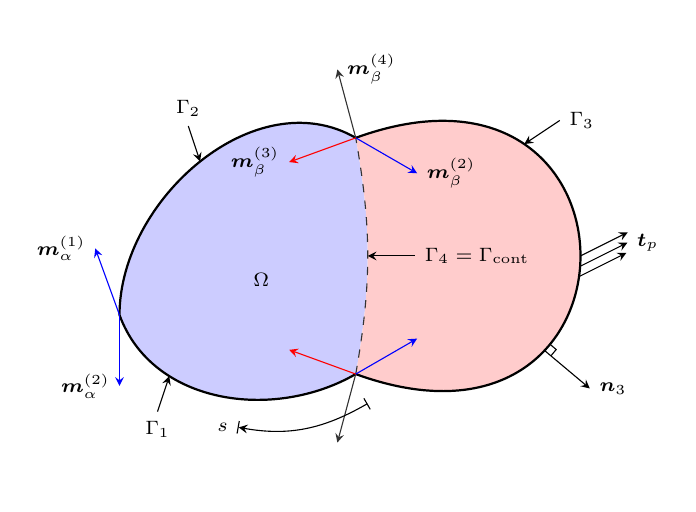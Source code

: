 \begin{tikzpicture}[>=stealth,scale=1.5,font=\scriptsize]
  \def\mlength{0.6};
  % Fill
  \begin{scope}[red]
  	\clip (0,0.5) 
  		to[out=-150,in=-70] (-2,1)
  		%to[out=90,in=180] (-1,2) 
  		to[out=90,in=150] (0,2.5)
  		to[out=-80,in=80] (0,0.5);
  	\fill[fill=blue!20] (-2,0) rectangle +(5,5);
  \end{scope}
  \begin{scope}
  	\clip (0,0.5) to[out=80,in=-80] (0,2.5) .. controls +(  20:2.7) and +(-20:2.7) .. (0,0.5);
  	\fill[fill=red!20] (-1,0) rectangle +(5,5);
  \end{scope}
  
  % Lines
  \draw[thick] (0,0.5) 
  		to[out=-150,in=-70] coordinate[pos=0.7] (Gamma1) (-2,1)
  		%to[out=90,in=180] (-1,2) 
  		to[out=90,in=150] coordinate[midway] (Gamma2)  (0,2.5)
  		.. controls +(20:2.7) and +(-20:2.7) .. (0,0.5)
		coordinate[near start] (Gamma3)
		coordinate[pos=0.50] (t1)
		coordinate[pos=0.52] (t2)
		coordinate[pos=0.54] (t3)
		coordinate[pos=0.7] (n)
		-- cycle;
  \draw[dashed,black!80] (0,0.5) to [out=80,in=-80] coordinate[midway] (Gamma4) (0,2.5);
  \draw[black!80,->] (0,0.5) -- +(-105:\mlength);
  \draw[black!80,->] (0,2.5) -- +(105:\mlength) node[right,black] {$\boldsymbol{m}_\beta^{(4)}$};
  
  % Arrows
  \draw[->,red]  (0,0.5) -- +(180- 20:\mlength);
  \draw[->,blue] (0,0.5) -- +(180-150:\mlength);
  \draw[->,blue] (-2,1)  -- +(180- 70:\mlength) node[left,black] {$\boldsymbol{m}_\alpha^{(1)}$};
  \draw[->,blue] (-2,1)  -- +(180+ 90:\mlength) node[left,black] {$\boldsymbol{m}_\alpha^{(2)}$};
  \draw[->,blue] (0,2.5) -- +(180+150:\mlength) node[right,black] {$\boldsymbol{m}_\beta^{(2)}$};
  \draw[->,red]  (0,2.5) -- +(180+ 20:\mlength) node[left,black] {$\boldsymbol{m}_\beta^{(3)}$};
  
  % Traction
  \draw[->] (t1) -- +(0.4,0.2);
  \draw[->] (t2) -- +(0.4,0.2) node[right] {$\boldsymbol{t}_p$};
  \draw[->] (t3) -- +(0.4,0.2);

  % Normal
  \draw (n)++(50:0.07) -- ++(-40:0.07) -- ++(50:-0.07);
  \draw[->] (n) -- +(-40:0.5) node[right] {$\boldsymbol{n}_3$};

  % Annotations
  \draw[|->|] (0.1,0.25) to[out=-150,in=-10] (-1,0.05) node[left] {$s$};
  \draw[<-] (Gamma1) -- +(-0.1,-0.3) node[below] {$\Gamma_{1}$};
  \draw[<-] (Gamma2) -- +(-0.1,0.3) node[above] {$\Gamma_{2}$};
  \draw[<-] (Gamma3) -- +( 0.3,0.2) node[right] {$\Gamma_{3}$};
  \draw[<-] (Gamma4)  -- +( 0.4,0)  node[right] {$\Gamma_{4}=\Gamma_{\mathrm{cont}}$};
  \node at (-0.8,1.3) {$\Omega$};
\end{tikzpicture}